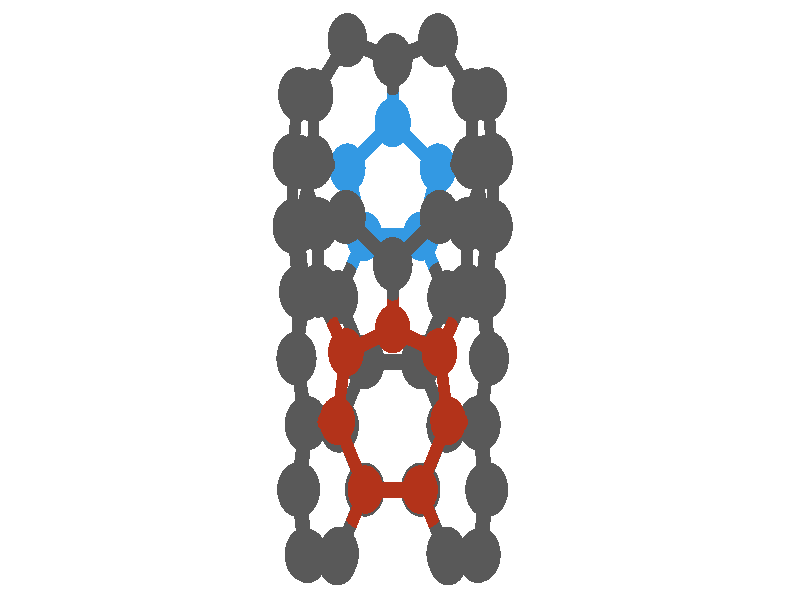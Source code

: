 // 
// Molecular graphics export from VMD 1.9.1
// http://www.ks.uiuc.edu/Research/vmd/
// Requires POV-Ray 3.5 or later
// 
// POV 3.x input script : E:/Users/Kevin Reiter/Documents/GitHub/promotion/daten/nanotori/armchair-zigzag3.pov 
// try povray +W1920 +H1057 -IE:/Users/Kevin Reiter/Documents/GitHub/promotion/daten/nanotori/armchair-zigzag3.pov -OE:/Users/Kevin Reiter/Documents/GitHub/promotion/daten/nanotori/armchair-zigzag3.pov.tga +P +X +A +FT +C
#if (version < 3.5) 
#error "VMD POV3DisplayDevice has been compiled for POV-Ray 3.5 or above.\nPlease upgrade POV-Ray or recompile VMD."
#end 
#declare VMD_clip_on=array[3] {0, 0, 0};
#declare VMD_clip=array[3];
#declare VMD_scaledclip=array[3];
#declare VMD_line_width=0.0020;
#macro VMDC ( C1 )
  texture { pigment { rgbt C1 }}
#end
#macro VMD_point (P1, R1, C1)
  #local T = texture { finish { ambient 1.0 diffuse 0.0 phong 0.0 specular 0.0 } pigment { C1 } }
  #if(VMD_clip_on[2])
  intersection {
    sphere {P1, R1 texture {T} #if(VMD_clip_on[1]) clipped_by {VMD_clip[1]} #end no_shadow}
    VMD_clip[2]
  }
  #else
  sphere {P1, R1 texture {T} #if(VMD_clip_on[1]) clipped_by {VMD_clip[1]} #end no_shadow}
  #end
#end
#macro VMD_line (P1, P2, C1)
  #local T = texture { finish { ambient 1.0 diffuse 0.0 phong 0.0 specular 0.0 } pigment { C1 } }
  #if(VMD_clip_on[2])
  intersection {
    cylinder {P1, P2, VMD_line_width texture {T} #if(VMD_clip_on[1]) clipped_by {VMD_clip[1]} #end no_shadow}
    VMD_clip[2]
  }
  #else
  cylinder {P1, P2, VMD_line_width texture {T} #if(VMD_clip_on[1]) clipped_by {VMD_clip[1]} #end no_shadow}
  #end
#end
#macro VMD_sphere (P1, R1, C1)
  #local T = texture { pigment { C1 } }
  #if(VMD_clip_on[2])
  intersection {
    sphere {P1, R1 texture {T} #if(VMD_clip_on[1]) clipped_by {VMD_clip[1]} #end no_shadow}
    VMD_clip[2]
  }
  #else
  sphere {P1, R1 texture {T} #if(VMD_clip_on[1]) clipped_by {VMD_clip[1]} #end no_shadow}
  #end
#end
#macro VMD_cylinder (P1, P2, R1, C1, O1)
  #local T = texture { pigment { C1 } }
  #if(VMD_clip_on[2])
  intersection {
    cylinder {P1, P2, R1 #if(O1) open #end texture {T} #if(VMD_clip_on[1]) clipped_by {VMD_clip[1]} #end no_shadow}
    VMD_clip[2]
  }
  #else
  cylinder {P1, P2, R1 #if(O1) open #end texture {T} #if(VMD_clip_on[1]) clipped_by {VMD_clip[1]} #end no_shadow}
  #end
#end
#macro VMD_cone (P1, P2, R1, C1)
  #local T = texture { pigment { C1 } }
  #if(VMD_clip_on[2])
  intersection {
    cone {P1, R1, P2, VMD_line_width texture {T} #if(VMD_clip_on[1]) clipped_by {VMD_clip[1]} #end no_shadow}
    VMD_clip[2]
  }
  #else
  cone {P1, R1, P2, VMD_line_width texture {T} #if(VMD_clip_on[1]) clipped_by {VMD_clip[1]} #end no_shadow}
  #end
#end
#macro VMD_triangle (P1, P2, P3, N1, N2, N3, C1)
  #local T = texture { pigment { C1 } }
  smooth_triangle {P1, N1, P2, N2, P3, N3 texture {T} #if(VMD_clip_on[1]) clipped_by {VMD_clip[1]} #end no_shadow}
#end
#macro VMD_tricolor (P1, P2, P3, N1, N2, N3, C1, C2, C3)
  #local NX = P2-P1;
  #local NY = P3-P1;
  #local NZ = vcross(NX, NY);
  #local T = texture { pigment {
    average pigment_map {
      [1 gradient x color_map {[0 rgb 0] [1 C2*3]}]
      [1 gradient y color_map {[0 rgb 0] [1 C3*3]}]
      [1 gradient z color_map {[0 rgb 0] [1 C1*3]}]
    }
    matrix <1.01,0,1,0,1.01,1,0,0,1,-.002,-.002,-1>
    matrix <NX.x,NX.y,NX.z,NY.x,NY.y,NY.z,NZ.x,NZ.y,NZ.z,P1.x,P1.y,P1.z>
  } }
  smooth_triangle {P1, N1, P2, N2, P3, N3 texture {T} #if(VMD_clip_on[1]) clipped_by {VMD_clip[1]} #end no_shadow}
#end
camera {
  orthographic
  location <0.0000, 0.0000, -2.0000>
  look_at <0.0000, 0.0000, 2.0000>
  up <0.0000, 3.0000, 0.0000>
  right <5.4494, 0.0000, 0.0000>
}
light_source { 
  <-0.1000, 0.1000, -1.0000> 
  color rgb<1.000, 1.000, 1.000> 
  parallel 
  point_at <0.0, 0.0, 0.0> 
}
light_source { 
  <1.0000, 2.0000, -0.5000> 
  color rgb<1.000, 1.000, 1.000> 
  parallel 
  point_at <0.0, 0.0, 0.0> 
}
background {
  color rgb<1.000, 1.000, 1.000>
}
#default { texture {
 finish { ambient 0.000 diffuse 0.650 phong 0.1 phong_size 40.000 specular 0.500 }
} }
#declare VMD_line_width=0.0020;
// MoleculeID: 3 ReprID: 0 Beginning CPK
// MoleculeID: 3 ReprID: 0 Beginning VDW
VMD_sphere(<0.5488,0.0314,0.4364>,0.1354,rgbt<0.350,0.350,0.350,0.000>)
VMD_sphere(<0.3207,0.0135,0.7439>,0.1354,rgbt<0.350,0.350,0.350,0.000>)
VMD_sphere(<0.1429,0.3188,0.8546>,0.1234,rgbt<0.200,0.600,0.890,0.000>)
VMD_sphere(<-0.2429,0.3188,0.8546>,0.1234,rgbt<0.200,0.600,0.890,0.000>)
VMD_sphere(<-0.4207,0.0135,0.7439>,0.1354,rgbt<0.350,0.350,0.350,0.000>)
VMD_sphere(<-0.6488,0.0314,0.4364>,0.1354,rgbt<0.350,0.350,0.350,0.000>)
VMD_sphere(<0.6040,-0.2914,-0.1353>,0.1354,rgbt<0.350,0.350,0.350,0.000>)
VMD_sphere(<0.6066,-0.2928,0.2450>,0.1354,rgbt<0.350,0.350,0.350,0.000>)
VMD_sphere(<0.1399,-0.3100,0.8151>,0.1354,rgbt<0.350,0.350,0.350,0.000>)
VMD_sphere(<-0.2399,-0.3100,0.8151>,0.1354,rgbt<0.350,0.350,0.350,0.000>)
VMD_sphere(<-0.7066,-0.2928,0.2450>,0.1354,rgbt<0.350,0.350,0.350,0.000>)
VMD_sphere(<-0.7040,-0.2914,-0.1353>,0.1354,rgbt<0.350,0.350,0.350,0.000>)
VMD_sphere(<0.6328,0.3684,-0.1186>,0.1354,rgbt<0.350,0.350,0.350,0.000>)
VMD_sphere(<0.5951,0.3668,0.2625>,0.1354,rgbt<0.350,0.350,0.350,0.000>)
VMD_sphere(<0.4886,0.6908,0.4431>,0.1354,rgbt<0.350,0.350,0.350,0.000>)
VMD_sphere(<0.2583,0.6595,0.7436>,0.1234,rgbt<0.200,0.600,0.890,0.000>)
VMD_sphere(<-0.0500,0.8869,0.7595>,0.1234,rgbt<0.200,0.600,0.890,0.000>)
VMD_sphere(<-0.3583,0.6595,0.7436>,0.1234,rgbt<0.200,0.600,0.890,0.000>)
VMD_sphere(<-0.5886,0.6908,0.4431>,0.1354,rgbt<0.350,0.350,0.350,0.000>)
VMD_sphere(<-0.6951,0.3668,0.2625>,0.1354,rgbt<0.350,0.350,0.350,0.000>)
VMD_sphere(<-0.7328,0.3684,-0.1186>,0.1354,rgbt<0.350,0.350,0.350,0.000>)
VMD_sphere(<-0.6886,0.0416,-0.3153>,0.1354,rgbt<0.350,0.350,0.350,0.000>)
VMD_sphere(<-0.5571,0.0473,-0.6730>,0.1354,rgbt<0.350,0.350,0.350,0.000>)
VMD_sphere(<-0.3686,-0.2618,-0.8089>,0.1211,rgbt<0.700,0.200,0.100,0.000>)
VMD_sphere(<-0.0500,-0.1459,-1.0148>,0.1211,rgbt<0.700,0.200,0.100,0.000>)
VMD_sphere(<0.2686,-0.2618,-0.8089>,0.1211,rgbt<0.700,0.200,0.100,0.000>)
VMD_sphere(<0.4571,0.0473,-0.6730>,0.1354,rgbt<0.350,0.350,0.350,0.000>)
VMD_sphere(<0.5886,0.0416,-0.3153>,0.1354,rgbt<0.350,0.350,0.350,0.000>)
VMD_sphere(<-0.6886,0.6910,-0.6902>,0.1354,rgbt<0.350,0.350,0.350,0.000>)
VMD_sphere(<-0.7328,0.6979,-0.3088>,0.1354,rgbt<0.350,0.350,0.350,0.000>)
VMD_sphere(<-0.6795,-0.9479,-0.1441>,0.1354,rgbt<0.350,0.350,0.350,0.000>)
VMD_sphere(<-0.6294,-1.2801,-0.3255>,0.1354,rgbt<0.350,0.350,0.350,0.000>)
VMD_sphere(<-0.7015,-0.9479,0.2352>,0.1354,rgbt<0.350,0.350,0.350,0.000>)
VMD_sphere(<-0.6294,-0.6157,-0.3255>,0.1354,rgbt<0.350,0.350,0.350,0.000>)
VMD_sphere(<-0.6501,-0.6227,0.4236>,0.1354,rgbt<0.350,0.350,0.350,0.000>)
VMD_sphere(<-0.6951,1.0287,-0.1196>,0.1354,rgbt<0.350,0.350,0.350,0.000>)
VMD_sphere(<-0.6501,-1.2731,0.4236>,0.1354,rgbt<0.350,0.350,0.350,0.000>)
VMD_sphere(<-0.5571,0.3783,-0.8641>,0.1354,rgbt<0.350,0.350,0.350,0.000>)
VMD_sphere(<-0.5886,1.0232,0.2512>,0.1354,rgbt<0.350,0.350,0.350,0.000>)
VMD_sphere(<-0.4275,-1.2919,-0.6517>,0.1354,rgbt<0.350,0.350,0.350,0.000>)
VMD_sphere(<-0.4275,-0.6039,-0.6517>,0.1211,rgbt<0.700,0.200,0.100,0.000>)
VMD_sphere(<-0.4153,-0.6280,0.7217>,0.1354,rgbt<0.350,0.350,0.350,0.000>)
VMD_sphere(<-0.3686,0.4152,-1.1998>,0.1354,rgbt<0.350,0.350,0.350,0.000>)
VMD_sphere(<-0.4153,-1.2679,0.7217>,0.1354,rgbt<0.350,0.350,0.350,0.000>)
VMD_sphere(<-0.2363,-0.9479,-0.7316>,0.1211,rgbt<0.700,0.200,0.100,0.000>)
VMD_sphere(<-0.3583,1.2991,0.3744>,0.1354,rgbt<0.350,0.350,0.350,0.000>)
VMD_sphere(<-0.2403,-0.9479,0.8072>,0.1354,rgbt<0.350,0.350,0.350,0.000>)
VMD_sphere(<-0.0500,0.1790,-1.2023>,0.1354,rgbt<0.350,0.350,0.350,0.000>)
VMD_sphere(<-0.0500,1.1991,0.5792>,0.1354,rgbt<0.350,0.350,0.350,0.000>)
VMD_sphere(<0.1363,-0.9479,-0.7316>,0.1211,rgbt<0.700,0.200,0.100,0.000>)
VMD_sphere(<0.1403,-0.9479,0.8072>,0.1354,rgbt<0.350,0.350,0.350,0.000>)
VMD_sphere(<0.3275,-0.6039,-0.6517>,0.1211,rgbt<0.700,0.200,0.100,0.000>)
VMD_sphere(<0.3153,-0.6280,0.7217>,0.1354,rgbt<0.350,0.350,0.350,0.000>)
VMD_sphere(<0.2686,0.4152,-1.1998>,0.1354,rgbt<0.350,0.350,0.350,0.000>)
VMD_sphere(<0.3153,-1.2679,0.7217>,0.1354,rgbt<0.350,0.350,0.350,0.000>)
VMD_sphere(<0.3275,-1.2919,-0.6517>,0.1354,rgbt<0.350,0.350,0.350,0.000>)
VMD_sphere(<0.2583,1.2991,0.3744>,0.1354,rgbt<0.350,0.350,0.350,0.000>)
VMD_sphere(<0.5294,-0.6157,-0.3255>,0.1354,rgbt<0.350,0.350,0.350,0.000>)
VMD_sphere(<0.4571,0.3783,-0.8641>,0.1354,rgbt<0.350,0.350,0.350,0.000>)
VMD_sphere(<0.5501,-0.6227,0.4236>,0.1354,rgbt<0.350,0.350,0.350,0.000>)
VMD_sphere(<0.5501,-1.2731,0.4236>,0.1354,rgbt<0.350,0.350,0.350,0.000>)
VMD_sphere(<0.4886,1.0232,0.2512>,0.1354,rgbt<0.350,0.350,0.350,0.000>)
VMD_sphere(<0.5294,-1.2801,-0.3255>,0.1354,rgbt<0.350,0.350,0.350,0.000>)
VMD_sphere(<0.5795,-0.9479,-0.1441>,0.1354,rgbt<0.350,0.350,0.350,0.000>)
VMD_sphere(<0.6015,-0.9479,0.2352>,0.1354,rgbt<0.350,0.350,0.350,0.000>)
VMD_sphere(<0.5886,0.6910,-0.6902>,0.1354,rgbt<0.350,0.350,0.350,0.000>)
VMD_sphere(<0.5951,1.0287,-0.1196>,0.1354,rgbt<0.350,0.350,0.350,0.000>)
VMD_sphere(<0.6328,0.6979,-0.3088>,0.1354,rgbt<0.350,0.350,0.350,0.000>)
VMD_cylinder(<0.548808,0.0313992,0.436355>,<0.571932,0.199123,0.34942>0.0398,rgbt<0.350,0.350,0.350,0.000>,1)
VMD_cylinder(<0.548808,0.0313992,0.436355>,<0.434735,0.0224279,0.59014>0.0398,rgbt<0.350,0.350,0.350,0.000>,1)
VMD_cylinder(<0.548808,0.0313992,0.436355>,<0.577722,-0.130687,0.340665>0.0398,rgbt<0.350,0.350,0.350,0.000>,1)
VMD_cylinder(<0.320662,0.0134566,0.743925>,<0.434735,0.0224279,0.59014>0.0398,rgbt<0.350,0.350,0.350,0.000>,1)
VMD_cylinder(<0.320662,0.0134566,0.743925>,<0.230263,-0.148269,0.779534>0.0398,rgbt<0.350,0.350,0.350,0.000>,1)
VMD_cylinder(<0.320662,0.0134566,0.743925>,<0.231764,0.166138,0.799248>0.0398,rgbt<0.350,0.350,0.350,0.000>,1)
VMD_cylinder(<0.142866,0.31882,0.854572>,<0.200567,0.489176,0.799097>0.0398,rgbt<0.200,0.600,0.890,0.000>,1)
VMD_cylinder(<0.142866,0.31882,0.854572>,<0.231764,0.166138,0.799248>0.0398,rgbt<0.200,0.600,0.890,0.000>,1)
VMD_cylinder(<0.142866,0.31882,0.854572>,<-0.05,0.31882,0.854572>0.0398,rgbt<0.200,0.600,0.890,0.000>,1)
VMD_cylinder(<-0.242866,0.31882,0.854572>,<-0.300567,0.489176,0.799097>0.0398,rgbt<0.200,0.600,0.890,0.000>,1)
VMD_cylinder(<-0.242866,0.31882,0.854572>,<-0.331764,0.166138,0.799248>0.0398,rgbt<0.200,0.600,0.890,0.000>,1)
VMD_cylinder(<-0.242866,0.31882,0.854572>,<-0.05,0.31882,0.854572>0.0398,rgbt<0.200,0.600,0.890,0.000>,1)
VMD_cylinder(<-0.420662,0.0134566,0.743925>,<-0.330263,-0.148269,0.779534>0.0398,rgbt<0.350,0.350,0.350,0.000>,1)
VMD_cylinder(<-0.420662,0.0134566,0.743925>,<-0.534735,0.0224279,0.59014>0.0398,rgbt<0.350,0.350,0.350,0.000>,1)
VMD_cylinder(<-0.420662,0.0134566,0.743925>,<-0.331764,0.166138,0.799248>0.0398,rgbt<0.350,0.350,0.350,0.000>,1)
VMD_cylinder(<-0.648808,0.0313992,0.436355>,<-0.534735,0.0224279,0.59014>0.0398,rgbt<0.350,0.350,0.350,0.000>,1)
VMD_cylinder(<-0.648808,0.0313992,0.436355>,<-0.671932,0.199123,0.34942>0.0398,rgbt<0.350,0.350,0.350,0.000>,1)
VMD_cylinder(<-0.648808,0.0313992,0.436355>,<-0.677722,-0.130687,0.340665>0.0398,rgbt<0.350,0.350,0.350,0.000>,1)
VMD_cylinder(<0.604018,-0.291416,-0.135309>,<0.605327,-0.292094,0.0548335>0.0398,rgbt<0.350,0.350,0.350,0.000>,1)
VMD_cylinder(<0.604018,-0.291416,-0.135309>,<0.596327,-0.12489,-0.225298>0.0398,rgbt<0.350,0.350,0.350,0.000>,1)
VMD_cylinder(<0.604018,-0.291416,-0.135309>,<0.566709,-0.453565,-0.230402>0.0398,rgbt<0.350,0.350,0.350,0.000>,1)
VMD_cylinder(<0.606636,-0.292772,0.244976>,<0.605327,-0.292094,0.0548335>0.0398,rgbt<0.350,0.350,0.350,0.000>,1)
VMD_cylinder(<0.606636,-0.292772,0.244976>,<0.578389,-0.457742,0.334305>0.0398,rgbt<0.350,0.350,0.350,0.000>,1)
VMD_cylinder(<0.606636,-0.292772,0.244976>,<0.577722,-0.130687,0.340665>0.0398,rgbt<0.350,0.350,0.350,0.000>,1)
VMD_cylinder(<0.139864,-0.309995,0.815143>,<0.230263,-0.148269,0.779534>0.0398,rgbt<0.350,0.350,0.350,0.000>,1)
VMD_cylinder(<0.139864,-0.309995,0.815143>,<0.227572,-0.468998,0.768424>0.0398,rgbt<0.350,0.350,0.350,0.000>,1)
VMD_cylinder(<0.139864,-0.309995,0.815143>,<-0.05,-0.309995,0.815143>0.0398,rgbt<0.350,0.350,0.350,0.000>,1)
VMD_cylinder(<-0.239864,-0.309995,0.815143>,<-0.330263,-0.148269,0.779534>0.0398,rgbt<0.350,0.350,0.350,0.000>,1)
VMD_cylinder(<-0.239864,-0.309995,0.815143>,<-0.327572,-0.468998,0.768424>0.0398,rgbt<0.350,0.350,0.350,0.000>,1)
VMD_cylinder(<-0.239864,-0.309995,0.815143>,<-0.05,-0.309995,0.815143>0.0398,rgbt<0.350,0.350,0.350,0.000>,1)
VMD_cylinder(<-0.706636,-0.292772,0.244976>,<-0.705327,-0.292094,0.0548335>0.0398,rgbt<0.350,0.350,0.350,0.000>,1)
VMD_cylinder(<-0.706636,-0.292772,0.244976>,<-0.678389,-0.457742,0.334305>0.0398,rgbt<0.350,0.350,0.350,0.000>,1)
VMD_cylinder(<-0.706636,-0.292772,0.244976>,<-0.677722,-0.130687,0.340665>0.0398,rgbt<0.350,0.350,0.350,0.000>,1)
VMD_cylinder(<-0.704018,-0.291416,-0.135309>,<-0.705327,-0.292094,0.0548335>0.0398,rgbt<0.350,0.350,0.350,0.000>,1)
VMD_cylinder(<-0.704018,-0.291416,-0.135309>,<-0.696327,-0.12489,-0.225298>0.0398,rgbt<0.350,0.350,0.350,0.000>,1)
VMD_cylinder(<-0.704018,-0.291416,-0.135309>,<-0.666709,-0.453565,-0.230402>0.0398,rgbt<0.350,0.350,0.350,0.000>,1)
VMD_cylinder(<0.632805,0.368411,-0.118566>,<0.613931,0.367629,0.0719595>0.0398,rgbt<0.350,0.350,0.350,0.000>,1)
VMD_cylinder(<0.632805,0.368411,-0.118566>,<0.632805,0.533178,-0.213695>0.0398,rgbt<0.350,0.350,0.350,0.000>,1)
VMD_cylinder(<0.632805,0.368411,-0.118566>,<0.61072,0.205023,-0.216927>0.0398,rgbt<0.350,0.350,0.350,0.000>,1)
VMD_cylinder(<0.595056,0.366847,0.262486>,<0.613931,0.367629,0.0719595>0.0398,rgbt<0.350,0.350,0.350,0.000>,1)
VMD_cylinder(<0.595056,0.366847,0.262486>,<0.571932,0.199123,0.34942>0.0398,rgbt<0.350,0.350,0.350,0.000>,1)
VMD_cylinder(<0.595056,0.366847,0.262486>,<0.541837,0.528831,0.352793>0.0398,rgbt<0.350,0.350,0.350,0.000>,1)
VMD_cylinder(<0.488617,0.690814,0.4431>,<0.488617,0.856987,0.347161>0.0398,rgbt<0.350,0.350,0.350,0.000>,1)
VMD_cylinder(<0.488617,0.690814,0.4431>,<0.373442,0.675173,0.593361>0.0398,rgbt<0.350,0.350,0.350,0.000>,1)
VMD_cylinder(<0.488617,0.690814,0.4431>,<0.541837,0.528831,0.352793>0.0398,rgbt<0.350,0.350,0.350,0.000>,1)
VMD_cylinder(<0.258268,0.659532,0.743622>,<0.200567,0.489176,0.799097>0.0398,rgbt<0.200,0.600,0.890,0.000>,1)
VMD_cylinder(<0.258268,0.659532,0.743622>,<0.373442,0.675173,0.593361>0.0398,rgbt<0.200,0.600,0.890,0.000>,1)
VMD_cylinder(<0.258268,0.659532,0.743622>,<0.104134,0.773223,0.751561>0.0398,rgbt<0.200,0.600,0.890,0.000>,1)
VMD_cylinder(<-0.05,0.886914,0.759499>,<-0.05,1.04302,0.669372>0.0398,rgbt<0.200,0.600,0.890,0.000>,1)
VMD_cylinder(<-0.05,0.886914,0.759499>,<-0.204134,0.773223,0.751561>0.0398,rgbt<0.200,0.600,0.890,0.000>,1)
VMD_cylinder(<-0.05,0.886914,0.759499>,<0.104134,0.773223,0.751561>0.0398,rgbt<0.200,0.600,0.890,0.000>,1)
VMD_cylinder(<-0.358268,0.659532,0.743622>,<-0.300567,0.489176,0.799097>0.0398,rgbt<0.200,0.600,0.890,0.000>,1)
VMD_cylinder(<-0.358268,0.659532,0.743622>,<-0.473442,0.675173,0.593361>0.0398,rgbt<0.200,0.600,0.890,0.000>,1)
VMD_cylinder(<-0.358268,0.659532,0.743622>,<-0.204134,0.773223,0.751561>0.0398,rgbt<0.200,0.600,0.890,0.000>,1)
VMD_cylinder(<-0.588617,0.690814,0.4431>,<-0.473442,0.675173,0.593361>0.0398,rgbt<0.350,0.350,0.350,0.000>,1)
VMD_cylinder(<-0.588617,0.690814,0.4431>,<-0.588617,0.856987,0.347161>0.0398,rgbt<0.350,0.350,0.350,0.000>,1)
VMD_cylinder(<-0.588617,0.690814,0.4431>,<-0.641837,0.528831,0.352793>0.0398,rgbt<0.350,0.350,0.350,0.000>,1)
VMD_cylinder(<-0.695056,0.366847,0.262486>,<-0.713931,0.367629,0.0719595>0.0398,rgbt<0.350,0.350,0.350,0.000>,1)
VMD_cylinder(<-0.695056,0.366847,0.262486>,<-0.671932,0.199123,0.34942>0.0398,rgbt<0.350,0.350,0.350,0.000>,1)
VMD_cylinder(<-0.695056,0.366847,0.262486>,<-0.641837,0.528831,0.352793>0.0398,rgbt<0.350,0.350,0.350,0.000>,1)
VMD_cylinder(<-0.732805,0.368411,-0.118566>,<-0.713931,0.367629,0.0719595>0.0398,rgbt<0.350,0.350,0.350,0.000>,1)
VMD_cylinder(<-0.732805,0.368411,-0.118566>,<-0.732805,0.533178,-0.213695>0.0398,rgbt<0.350,0.350,0.350,0.000>,1)
VMD_cylinder(<-0.732805,0.368411,-0.118566>,<-0.71072,0.205023,-0.216927>0.0398,rgbt<0.350,0.350,0.350,0.000>,1)
VMD_cylinder(<-0.688635,0.0416354,-0.315287>,<-0.696327,-0.12489,-0.225298>0.0398,rgbt<0.350,0.350,0.350,0.000>,1)
VMD_cylinder(<-0.688635,0.0416354,-0.315287>,<-0.71072,0.205023,-0.216927>0.0398,rgbt<0.350,0.350,0.350,0.000>,1)
VMD_cylinder(<-0.688635,0.0416354,-0.315287>,<-0.622849,0.0444917,-0.494157>0.0398,rgbt<0.350,0.350,0.350,0.000>,1)
VMD_cylinder(<-0.557064,0.0473481,-0.673026>,<-0.462845,-0.107249,-0.740981>0.0398,rgbt<0.350,0.350,0.350,0.000>,1)
VMD_cylinder(<-0.557064,0.0473481,-0.673026>,<-0.622849,0.0444917,-0.494157>0.0398,rgbt<0.350,0.350,0.350,0.000>,1)
VMD_cylinder(<-0.557064,0.0473481,-0.673026>,<-0.557064,0.212822,-0.768563>0.0398,rgbt<0.350,0.350,0.350,0.000>,1)
VMD_cylinder(<-0.368626,-0.261846,-0.808937>,<-0.209313,-0.203884,-0.911853>0.0398,rgbt<0.700,0.200,0.100,0.000>,1)
VMD_cylinder(<-0.368626,-0.261846,-0.808937>,<-0.398046,-0.432898,-0.730323>0.0398,rgbt<0.700,0.200,0.100,0.000>,1)
VMD_cylinder(<-0.368626,-0.261846,-0.808937>,<-0.462845,-0.107249,-0.740981>0.0398,rgbt<0.700,0.200,0.100,0.000>,1)
VMD_cylinder(<-0.05,-0.145921,-1.01477>,<-0.209313,-0.203884,-0.911853>0.0398,rgbt<0.700,0.200,0.100,0.000>,1)
VMD_cylinder(<-0.05,-0.145921,-1.01477>,<-0.05,0.016528,-1.10856>0.0398,rgbt<0.700,0.200,0.100,0.000>,1)
VMD_cylinder(<-0.05,-0.145921,-1.01477>,<0.109313,-0.203884,-0.911853>0.0398,rgbt<0.700,0.200,0.100,0.000>,1)
VMD_cylinder(<0.268626,-0.261846,-0.808937>,<0.362845,-0.107249,-0.740981>0.0398,rgbt<0.700,0.200,0.100,0.000>,1)
VMD_cylinder(<0.268626,-0.261846,-0.808937>,<0.109313,-0.203884,-0.911853>0.0398,rgbt<0.700,0.200,0.100,0.000>,1)
VMD_cylinder(<0.268626,-0.261846,-0.808937>,<0.298046,-0.432898,-0.730323>0.0398,rgbt<0.700,0.200,0.100,0.000>,1)
VMD_cylinder(<0.457064,0.0473481,-0.673026>,<0.52285,0.0444917,-0.494157>0.0398,rgbt<0.350,0.350,0.350,0.000>,1)
VMD_cylinder(<0.457064,0.0473481,-0.673026>,<0.362845,-0.107249,-0.740981>0.0398,rgbt<0.350,0.350,0.350,0.000>,1)
VMD_cylinder(<0.457064,0.0473481,-0.673026>,<0.457064,0.212822,-0.768563>0.0398,rgbt<0.350,0.350,0.350,0.000>,1)
VMD_cylinder(<0.588635,0.0416354,-0.315287>,<0.596327,-0.12489,-0.225298>0.0398,rgbt<0.350,0.350,0.350,0.000>,1)
VMD_cylinder(<0.588635,0.0416354,-0.315287>,<0.61072,0.205023,-0.216927>0.0398,rgbt<0.350,0.350,0.350,0.000>,1)
VMD_cylinder(<0.588635,0.0416354,-0.315287>,<0.52285,0.0444917,-0.494157>0.0398,rgbt<0.350,0.350,0.350,0.000>,1)
VMD_cylinder(<-0.688635,0.690966,-0.690177>,<-0.71072,0.694455,-0.4995>0.0398,rgbt<0.350,0.350,0.350,0.000>,1)
VMD_cylinder(<-0.688635,0.690966,-0.690177>,<-0.622849,0.534631,-0.777139>0.0398,rgbt<0.350,0.350,0.350,0.000>,1)
VMD_cylinder(<-0.732805,0.697945,-0.308823>,<-0.732805,0.533178,-0.213695>0.0398,rgbt<0.350,0.350,0.350,0.000>,1)
VMD_cylinder(<-0.732805,0.697945,-0.308823>,<-0.713931,0.863334,-0.214236>0.0398,rgbt<0.350,0.350,0.350,0.000>,1)
VMD_cylinder(<-0.732805,0.697945,-0.308823>,<-0.71072,0.694455,-0.4995>0.0398,rgbt<0.350,0.350,0.350,0.000>,1)
VMD_cylinder(<-0.679476,-0.947927,-0.144053>,<-0.654438,-0.781821,-0.234774>0.0398,rgbt<0.350,0.350,0.350,0.000>,1)
VMD_cylinder(<-0.679476,-0.947927,-0.144053>,<-0.690508,-0.947927,0.0455981>0.0398,rgbt<0.350,0.350,0.350,0.000>,1)
VMD_cylinder(<-0.679476,-0.947927,-0.144053>,<-0.654438,-1.11403,-0.234774>0.0398,rgbt<0.350,0.350,0.350,0.000>,1)
VMD_cylinder(<-0.6294,-1.28014,-0.325494>,<-0.528433,-1.28602,-0.488602>0.0398,rgbt<0.350,0.350,0.350,0.000>,1)
VMD_cylinder(<-0.6294,-1.28014,-0.325494>,<-0.654438,-1.11403,-0.234774>0.0398,rgbt<0.350,0.350,0.350,0.000>,1)
VMD_cylinder(<-0.701539,-0.947927,0.235249>,<-0.675841,-1.11053,0.329442>0.0398,rgbt<0.350,0.350,0.350,0.000>,1)
VMD_cylinder(<-0.701539,-0.947927,0.235249>,<-0.675841,-0.78532,0.329442>0.0398,rgbt<0.350,0.350,0.350,0.000>,1)
VMD_cylinder(<-0.701539,-0.947927,0.235249>,<-0.690508,-0.947927,0.0455981>0.0398,rgbt<0.350,0.350,0.350,0.000>,1)
VMD_cylinder(<-0.6294,-0.615715,-0.325494>,<-0.666709,-0.453565,-0.230402>0.0398,rgbt<0.350,0.350,0.350,0.000>,1)
VMD_cylinder(<-0.6294,-0.615715,-0.325494>,<-0.654438,-0.781821,-0.234774>0.0398,rgbt<0.350,0.350,0.350,0.000>,1)
VMD_cylinder(<-0.6294,-0.615715,-0.325494>,<-0.528433,-0.609832,-0.488602>0.0398,rgbt<0.350,0.350,0.350,0.000>,1)
VMD_cylinder(<-0.650143,-0.622712,0.423634>,<-0.532712,-0.625356,0.57267>0.0398,rgbt<0.350,0.350,0.350,0.000>,1)
VMD_cylinder(<-0.650143,-0.622712,0.423634>,<-0.678389,-0.457742,0.334305>0.0398,rgbt<0.350,0.350,0.350,0.000>,1)
VMD_cylinder(<-0.650143,-0.622712,0.423634>,<-0.675841,-0.78532,0.329442>0.0398,rgbt<0.350,0.350,0.350,0.000>,1)
VMD_cylinder(<-0.695056,1.02872,-0.11965>,<-0.641837,1.02594,0.0657864>0.0398,rgbt<0.350,0.350,0.350,0.000>,1)
VMD_cylinder(<-0.695056,1.02872,-0.11965>,<-0.713931,0.863334,-0.214236>0.0398,rgbt<0.350,0.350,0.350,0.000>,1)
VMD_cylinder(<-0.650143,-1.27314,0.423634>,<-0.675841,-1.11053,0.329442>0.0398,rgbt<0.350,0.350,0.350,0.000>,1)
VMD_cylinder(<-0.650143,-1.27314,0.423634>,<-0.532712,-1.2705,0.57267>0.0398,rgbt<0.350,0.350,0.350,0.000>,1)
VMD_cylinder(<-0.557064,0.378297,-0.8641>,<-0.462845,0.396745,-1.03196>0.0398,rgbt<0.350,0.350,0.350,0.000>,1)
VMD_cylinder(<-0.557064,0.378297,-0.8641>,<-0.622849,0.534631,-0.777139>0.0398,rgbt<0.350,0.350,0.350,0.000>,1)
VMD_cylinder(<-0.557064,0.378297,-0.8641>,<-0.557064,0.212822,-0.768563>0.0398,rgbt<0.350,0.350,0.350,0.000>,1)
VMD_cylinder(<-0.588617,1.02316,0.251222>,<-0.641837,1.02594,0.0657864>0.0398,rgbt<0.350,0.350,0.350,0.000>,1)
VMD_cylinder(<-0.588617,1.02316,0.251222>,<-0.588617,0.856987,0.347161>0.0398,rgbt<0.350,0.350,0.350,0.000>,1)
VMD_cylinder(<-0.588617,1.02316,0.251222>,<-0.473442,1.16111,0.312807>0.0398,rgbt<0.350,0.350,0.350,0.000>,1)
VMD_cylinder(<-0.427466,-1.2919,-0.651709>,<-0.331881,-1.11992,-0.691664>0.0398,rgbt<0.350,0.350,0.350,0.000>,1)
VMD_cylinder(<-0.427466,-1.2919,-0.651709>,<-0.528433,-1.28602,-0.488602>0.0398,rgbt<0.350,0.350,0.350,0.000>,1)
VMD_cylinder(<-0.427466,-0.603949,-0.651709>,<-0.398046,-0.432898,-0.730323>0.0398,rgbt<0.700,0.200,0.100,0.000>,1)
VMD_cylinder(<-0.427466,-0.603949,-0.651709>,<-0.331881,-0.775938,-0.691664>0.0398,rgbt<0.700,0.200,0.100,0.000>,1)
VMD_cylinder(<-0.427466,-0.603949,-0.651709>,<-0.528433,-0.609832,-0.488602>0.0398,rgbt<0.700,0.200,0.100,0.000>,1)
VMD_cylinder(<-0.415281,-0.628,0.721705>,<-0.327779,-0.787963,0.764473>0.0398,rgbt<0.350,0.350,0.350,0.000>,1)
VMD_cylinder(<-0.415281,-0.628,0.721705>,<-0.532712,-0.625356,0.57267>0.0398,rgbt<0.350,0.350,0.350,0.000>,1)
VMD_cylinder(<-0.415281,-0.628,0.721705>,<-0.327572,-0.468998,0.768424>0.0398,rgbt<0.350,0.350,0.350,0.000>,1)
VMD_cylinder(<-0.368626,0.415193,-1.19982>,<-0.209313,0.297085,-1.20109>0.0398,rgbt<0.350,0.350,0.350,0.000>,1)
VMD_cylinder(<-0.368626,0.415193,-1.19982>,<-0.462845,0.396745,-1.03196>0.0398,rgbt<0.350,0.350,0.350,0.000>,1)
VMD_cylinder(<-0.415281,-1.26785,0.721705>,<-0.327779,-1.10789,0.764473>0.0398,rgbt<0.350,0.350,0.350,0.000>,1)
VMD_cylinder(<-0.415281,-1.26785,0.721705>,<-0.532712,-1.2705,0.57267>0.0398,rgbt<0.350,0.350,0.350,0.000>,1)
VMD_cylinder(<-0.236296,-0.947927,-0.731619>,<-0.05,-0.947927,-0.731619>0.0398,rgbt<0.700,0.200,0.100,0.000>,1)
VMD_cylinder(<-0.236296,-0.947927,-0.731619>,<-0.331881,-1.11992,-0.691664>0.0398,rgbt<0.700,0.200,0.100,0.000>,1)
VMD_cylinder(<-0.236296,-0.947927,-0.731619>,<-0.331881,-0.775938,-0.691664>0.0398,rgbt<0.700,0.200,0.100,0.000>,1)
VMD_cylinder(<-0.358268,1.29906,0.374391>,<-0.204134,1.24909,0.476818>0.0398,rgbt<0.350,0.350,0.350,0.000>,1)
VMD_cylinder(<-0.358268,1.29906,0.374391>,<-0.473442,1.16111,0.312807>0.0398,rgbt<0.350,0.350,0.350,0.000>,1)
VMD_cylinder(<-0.240278,-0.947927,0.80724>,<-0.327779,-0.787963,0.764473>0.0398,rgbt<0.350,0.350,0.350,0.000>,1)
VMD_cylinder(<-0.240278,-0.947927,0.80724>,<-0.05,-0.947927,0.80724>0.0398,rgbt<0.350,0.350,0.350,0.000>,1)
VMD_cylinder(<-0.240278,-0.947927,0.80724>,<-0.327779,-1.10789,0.764473>0.0398,rgbt<0.350,0.350,0.350,0.000>,1)
VMD_cylinder(<-0.05,0.178977,-1.20235>,<-0.05,0.016528,-1.10856>0.0398,rgbt<0.350,0.350,0.350,0.000>,1)
VMD_cylinder(<-0.05,0.178977,-1.20235>,<-0.209313,0.297085,-1.20109>0.0398,rgbt<0.350,0.350,0.350,0.000>,1)
VMD_cylinder(<-0.05,0.178977,-1.20235>,<0.109313,0.297085,-1.20109>0.0398,rgbt<0.350,0.350,0.350,0.000>,1)
VMD_cylinder(<-0.05,1.19912,0.579245>,<-0.05,1.04302,0.669372>0.0398,rgbt<0.350,0.350,0.350,0.000>,1)
VMD_cylinder(<-0.05,1.19912,0.579245>,<-0.204134,1.24909,0.476818>0.0398,rgbt<0.350,0.350,0.350,0.000>,1)
VMD_cylinder(<-0.05,1.19912,0.579245>,<0.104134,1.24909,0.476818>0.0398,rgbt<0.350,0.350,0.350,0.000>,1)
VMD_cylinder(<0.136296,-0.947927,-0.731619>,<0.231881,-1.11992,-0.691664>0.0398,rgbt<0.700,0.200,0.100,0.000>,1)
VMD_cylinder(<0.136296,-0.947927,-0.731619>,<-0.05,-0.947927,-0.731619>0.0398,rgbt<0.700,0.200,0.100,0.000>,1)
VMD_cylinder(<0.136296,-0.947927,-0.731619>,<0.231881,-0.775938,-0.691664>0.0398,rgbt<0.700,0.200,0.100,0.000>,1)
VMD_cylinder(<0.140278,-0.947927,0.80724>,<0.227779,-1.10789,0.764473>0.0398,rgbt<0.350,0.350,0.350,0.000>,1)
VMD_cylinder(<0.140278,-0.947927,0.80724>,<-0.05,-0.947927,0.80724>0.0398,rgbt<0.350,0.350,0.350,0.000>,1)
VMD_cylinder(<0.140278,-0.947927,0.80724>,<0.227779,-0.787963,0.764473>0.0398,rgbt<0.350,0.350,0.350,0.000>,1)
VMD_cylinder(<0.327466,-0.603949,-0.651709>,<0.428433,-0.609832,-0.488602>0.0398,rgbt<0.700,0.200,0.100,0.000>,1)
VMD_cylinder(<0.327466,-0.603949,-0.651709>,<0.231881,-0.775938,-0.691664>0.0398,rgbt<0.700,0.200,0.100,0.000>,1)
VMD_cylinder(<0.327466,-0.603949,-0.651709>,<0.298046,-0.432898,-0.730323>0.0398,rgbt<0.700,0.200,0.100,0.000>,1)
VMD_cylinder(<0.315281,-0.628,0.721705>,<0.432712,-0.625356,0.57267>0.0398,rgbt<0.350,0.350,0.350,0.000>,1)
VMD_cylinder(<0.315281,-0.628,0.721705>,<0.227779,-0.787963,0.764473>0.0398,rgbt<0.350,0.350,0.350,0.000>,1)
VMD_cylinder(<0.315281,-0.628,0.721705>,<0.227572,-0.468998,0.768424>0.0398,rgbt<0.350,0.350,0.350,0.000>,1)
VMD_cylinder(<0.268626,0.415193,-1.19982>,<0.362845,0.396745,-1.03196>0.0398,rgbt<0.350,0.350,0.350,0.000>,1)
VMD_cylinder(<0.268626,0.415193,-1.19982>,<0.109313,0.297085,-1.20109>0.0398,rgbt<0.350,0.350,0.350,0.000>,1)
VMD_cylinder(<0.315281,-1.26785,0.721705>,<0.227779,-1.10789,0.764473>0.0398,rgbt<0.350,0.350,0.350,0.000>,1)
VMD_cylinder(<0.315281,-1.26785,0.721705>,<0.432712,-1.2705,0.57267>0.0398,rgbt<0.350,0.350,0.350,0.000>,1)
VMD_cylinder(<0.327466,-1.2919,-0.651709>,<0.231881,-1.11992,-0.691664>0.0398,rgbt<0.350,0.350,0.350,0.000>,1)
VMD_cylinder(<0.327466,-1.2919,-0.651709>,<0.428433,-1.28602,-0.488602>0.0398,rgbt<0.350,0.350,0.350,0.000>,1)
VMD_cylinder(<0.258268,1.29906,0.374391>,<0.373442,1.16111,0.312807>0.0398,rgbt<0.350,0.350,0.350,0.000>,1)
VMD_cylinder(<0.258268,1.29906,0.374391>,<0.104134,1.24909,0.476818>0.0398,rgbt<0.350,0.350,0.350,0.000>,1)
VMD_cylinder(<0.5294,-0.615715,-0.325494>,<0.566709,-0.453565,-0.230402>0.0398,rgbt<0.350,0.350,0.350,0.000>,1)
VMD_cylinder(<0.5294,-0.615715,-0.325494>,<0.428433,-0.609832,-0.488602>0.0398,rgbt<0.350,0.350,0.350,0.000>,1)
VMD_cylinder(<0.5294,-0.615715,-0.325494>,<0.554438,-0.781821,-0.234774>0.0398,rgbt<0.350,0.350,0.350,0.000>,1)
VMD_cylinder(<0.457064,0.378297,-0.8641>,<0.52285,0.534631,-0.777139>0.0398,rgbt<0.350,0.350,0.350,0.000>,1)
VMD_cylinder(<0.457064,0.378297,-0.8641>,<0.362845,0.396745,-1.03196>0.0398,rgbt<0.350,0.350,0.350,0.000>,1)
VMD_cylinder(<0.457064,0.378297,-0.8641>,<0.457064,0.212822,-0.768563>0.0398,rgbt<0.350,0.350,0.350,0.000>,1)
VMD_cylinder(<0.550143,-0.622712,0.423634>,<0.578389,-0.457742,0.334305>0.0398,rgbt<0.350,0.350,0.350,0.000>,1)
VMD_cylinder(<0.550143,-0.622712,0.423634>,<0.432712,-0.625356,0.57267>0.0398,rgbt<0.350,0.350,0.350,0.000>,1)
VMD_cylinder(<0.550143,-0.622712,0.423634>,<0.575841,-0.78532,0.329442>0.0398,rgbt<0.350,0.350,0.350,0.000>,1)
VMD_cylinder(<0.550143,-1.27314,0.423634>,<0.432712,-1.2705,0.57267>0.0398,rgbt<0.350,0.350,0.350,0.000>,1)
VMD_cylinder(<0.550143,-1.27314,0.423634>,<0.575841,-1.11053,0.329442>0.0398,rgbt<0.350,0.350,0.350,0.000>,1)
VMD_cylinder(<0.488617,1.02316,0.251222>,<0.541837,1.02594,0.0657864>0.0398,rgbt<0.350,0.350,0.350,0.000>,1)
VMD_cylinder(<0.488617,1.02316,0.251222>,<0.488617,0.856987,0.347161>0.0398,rgbt<0.350,0.350,0.350,0.000>,1)
VMD_cylinder(<0.488617,1.02316,0.251222>,<0.373442,1.16111,0.312807>0.0398,rgbt<0.350,0.350,0.350,0.000>,1)
VMD_cylinder(<0.5294,-1.28014,-0.325494>,<0.428433,-1.28602,-0.488602>0.0398,rgbt<0.350,0.350,0.350,0.000>,1)
VMD_cylinder(<0.5294,-1.28014,-0.325494>,<0.554438,-1.11403,-0.234774>0.0398,rgbt<0.350,0.350,0.350,0.000>,1)
VMD_cylinder(<0.579476,-0.947927,-0.144053>,<0.554438,-0.781821,-0.234774>0.0398,rgbt<0.350,0.350,0.350,0.000>,1)
VMD_cylinder(<0.579476,-0.947927,-0.144053>,<0.590508,-0.947927,0.0455981>0.0398,rgbt<0.350,0.350,0.350,0.000>,1)
VMD_cylinder(<0.579476,-0.947927,-0.144053>,<0.554438,-1.11403,-0.234774>0.0398,rgbt<0.350,0.350,0.350,0.000>,1)
VMD_cylinder(<0.601539,-0.947927,0.235249>,<0.575841,-1.11053,0.329442>0.0398,rgbt<0.350,0.350,0.350,0.000>,1)
VMD_cylinder(<0.601539,-0.947927,0.235249>,<0.575841,-0.78532,0.329442>0.0398,rgbt<0.350,0.350,0.350,0.000>,1)
VMD_cylinder(<0.601539,-0.947927,0.235249>,<0.590508,-0.947927,0.0455981>0.0398,rgbt<0.350,0.350,0.350,0.000>,1)
VMD_cylinder(<0.588635,0.690966,-0.690177>,<0.61072,0.694455,-0.4995>0.0398,rgbt<0.350,0.350,0.350,0.000>,1)
VMD_cylinder(<0.588635,0.690966,-0.690177>,<0.52285,0.534631,-0.777139>0.0398,rgbt<0.350,0.350,0.350,0.000>,1)
VMD_cylinder(<0.595056,1.02872,-0.11965>,<0.541837,1.02594,0.0657864>0.0398,rgbt<0.350,0.350,0.350,0.000>,1)
VMD_cylinder(<0.595056,1.02872,-0.11965>,<0.613931,0.863334,-0.214236>0.0398,rgbt<0.350,0.350,0.350,0.000>,1)
VMD_cylinder(<0.632805,0.697945,-0.308823>,<0.632805,0.533178,-0.213695>0.0398,rgbt<0.350,0.350,0.350,0.000>,1)
VMD_cylinder(<0.632805,0.697945,-0.308823>,<0.613931,0.863334,-0.214236>0.0398,rgbt<0.350,0.350,0.350,0.000>,1)
VMD_cylinder(<0.632805,0.697945,-0.308823>,<0.61072,0.694455,-0.4995>0.0398,rgbt<0.350,0.350,0.350,0.000>,1)
// End of POV-Ray 3.x generation 
